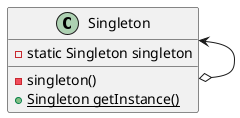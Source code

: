 @startuml
'https://plantuml.com/class-diagram

class Singleton{
  - static Singleton singleton
  - singleton()
  + {static} Singleton getInstance()
}

Singleton <--o Singleton


@enduml